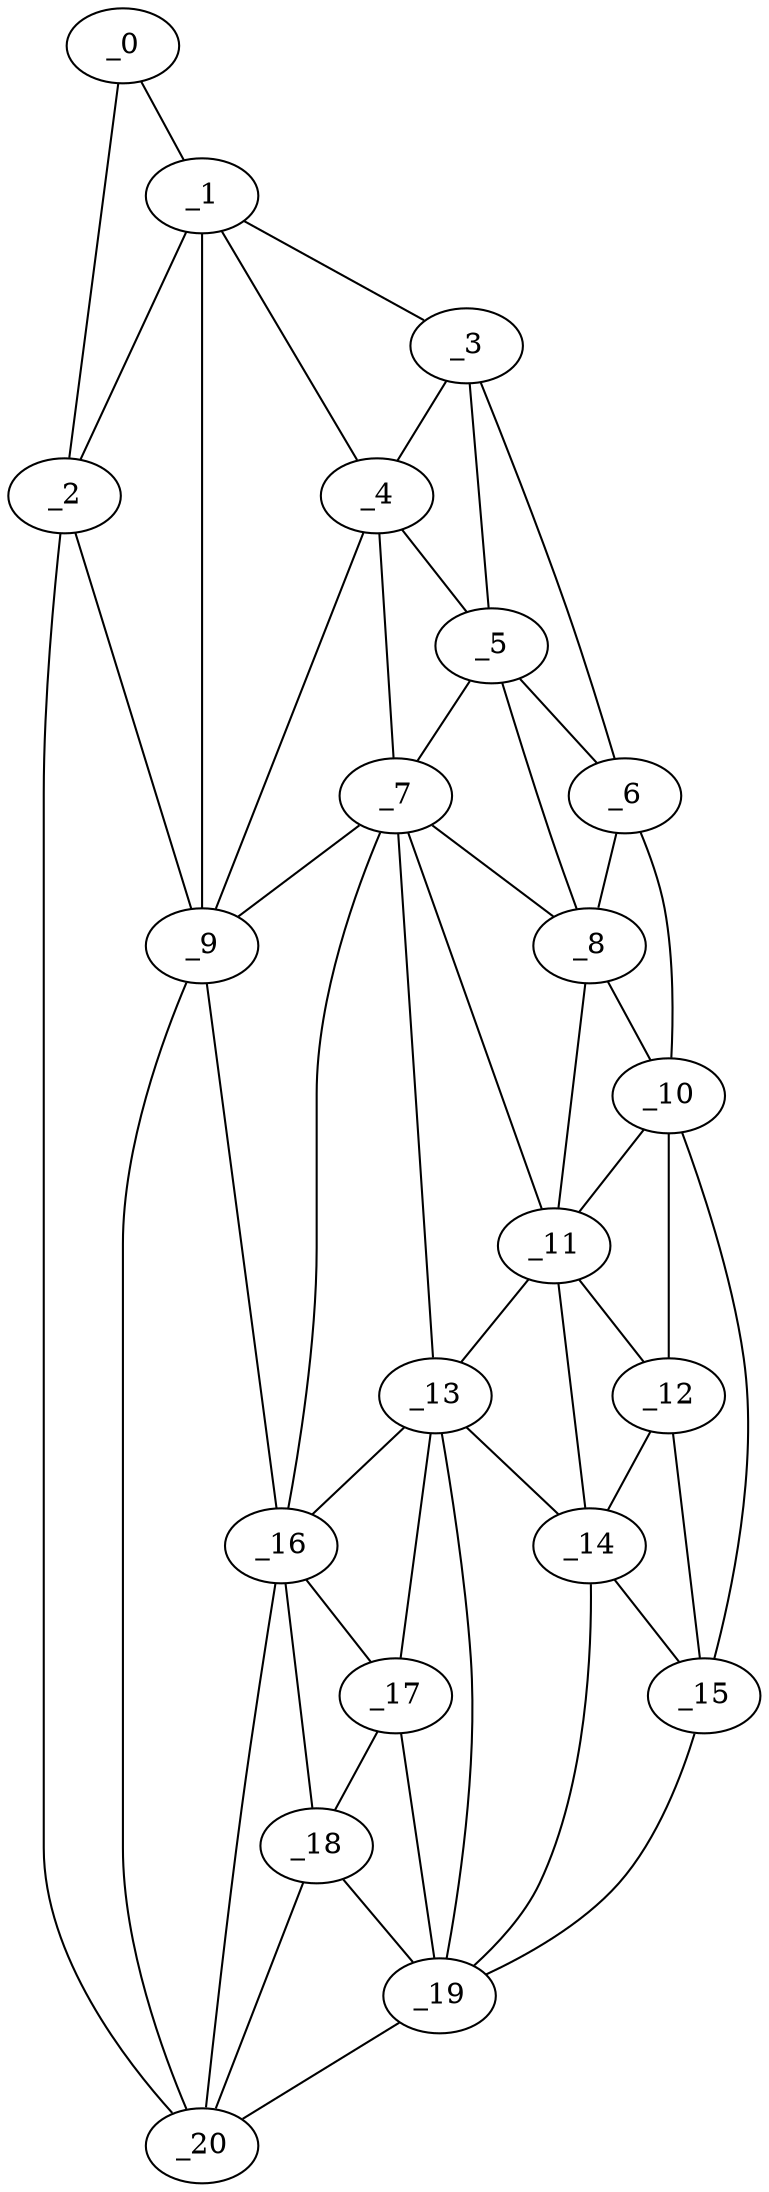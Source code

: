 graph "obj18__10.gxl" {
	_0	 [x=14,
		y=16];
	_1	 [x=14,
		y=21];
	_0 -- _1	 [valence=1];
	_2	 [x=19,
		y=13];
	_0 -- _2	 [valence=1];
	_1 -- _2	 [valence=2];
	_3	 [x=31,
		y=72];
	_1 -- _3	 [valence=1];
	_4	 [x=37,
		y=64];
	_1 -- _4	 [valence=1];
	_9	 [x=63,
		y=16];
	_1 -- _9	 [valence=2];
	_2 -- _9	 [valence=1];
	_20	 [x=116,
		y=17];
	_2 -- _20	 [valence=1];
	_3 -- _4	 [valence=2];
	_5	 [x=37,
		y=71];
	_3 -- _5	 [valence=1];
	_6	 [x=37,
		y=88];
	_3 -- _6	 [valence=1];
	_4 -- _5	 [valence=1];
	_7	 [x=49,
		y=68];
	_4 -- _7	 [valence=2];
	_4 -- _9	 [valence=1];
	_5 -- _6	 [valence=2];
	_5 -- _7	 [valence=2];
	_8	 [x=52,
		y=85];
	_5 -- _8	 [valence=1];
	_6 -- _8	 [valence=1];
	_10	 [x=65,
		y=93];
	_6 -- _10	 [valence=1];
	_7 -- _8	 [valence=2];
	_7 -- _9	 [valence=2];
	_11	 [x=68,
		y=86];
	_7 -- _11	 [valence=1];
	_13	 [x=78,
		y=80];
	_7 -- _13	 [valence=2];
	_16	 [x=84,
		y=59];
	_7 -- _16	 [valence=2];
	_8 -- _10	 [valence=1];
	_8 -- _11	 [valence=2];
	_9 -- _16	 [valence=1];
	_9 -- _20	 [valence=1];
	_10 -- _11	 [valence=2];
	_12	 [x=75,
		y=91];
	_10 -- _12	 [valence=1];
	_15	 [x=81,
		y=93];
	_10 -- _15	 [valence=1];
	_11 -- _12	 [valence=1];
	_11 -- _13	 [valence=2];
	_14	 [x=78,
		y=85];
	_11 -- _14	 [valence=2];
	_12 -- _14	 [valence=2];
	_12 -- _15	 [valence=2];
	_13 -- _14	 [valence=1];
	_13 -- _16	 [valence=1];
	_17	 [x=88,
		y=70];
	_13 -- _17	 [valence=2];
	_19	 [x=93,
		y=81];
	_13 -- _19	 [valence=2];
	_14 -- _15	 [valence=2];
	_14 -- _19	 [valence=2];
	_15 -- _19	 [valence=1];
	_16 -- _17	 [valence=1];
	_18	 [x=93,
		y=63];
	_16 -- _18	 [valence=2];
	_16 -- _20	 [valence=1];
	_17 -- _18	 [valence=2];
	_17 -- _19	 [valence=1];
	_18 -- _19	 [valence=2];
	_18 -- _20	 [valence=2];
	_19 -- _20	 [valence=1];
}
